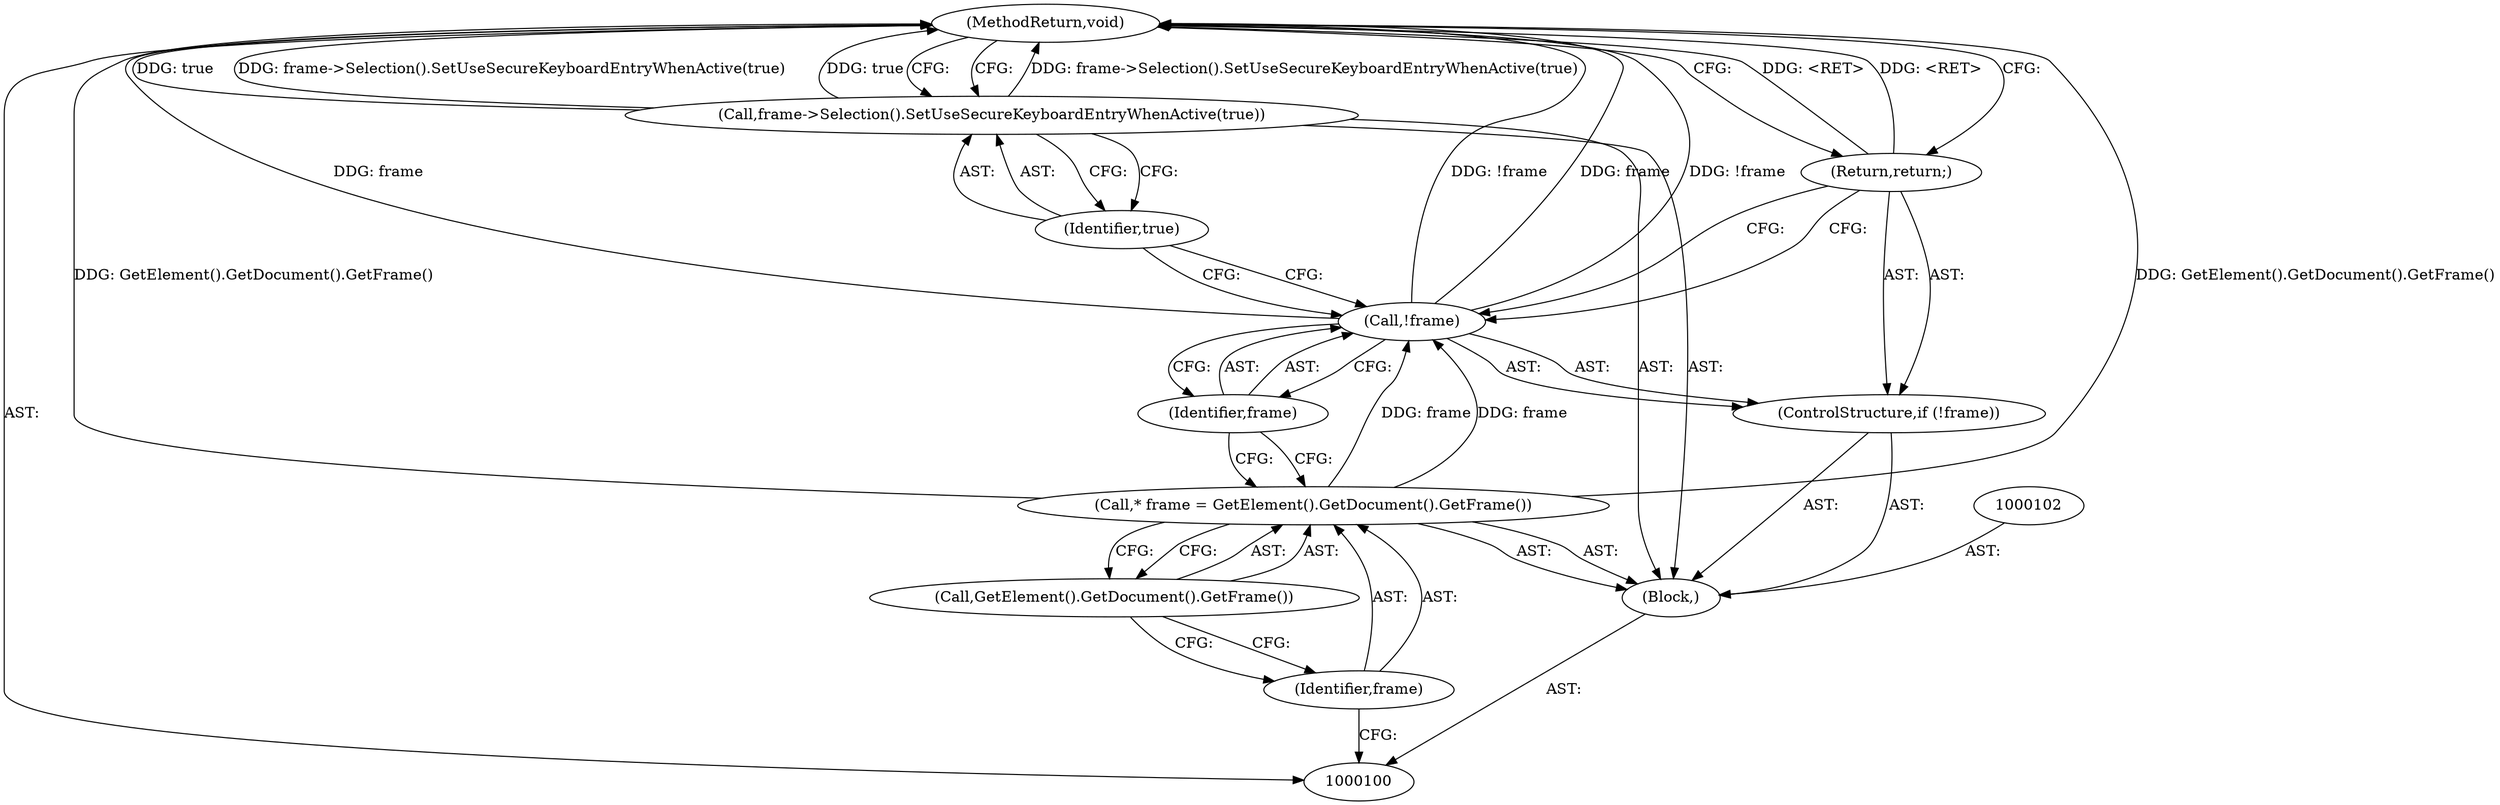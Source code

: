 digraph "1_Chrome_f1574f25e1402e748bf2bd7e28ce3dd96ceb1ca4_5" {
"1000112" [label="(MethodReturn,void)"];
"1000101" [label="(Block,)"];
"1000103" [label="(Call,* frame = GetElement().GetDocument().GetFrame())"];
"1000104" [label="(Identifier,frame)"];
"1000105" [label="(Call,GetElement().GetDocument().GetFrame())"];
"1000106" [label="(ControlStructure,if (!frame))"];
"1000107" [label="(Call,!frame)"];
"1000108" [label="(Identifier,frame)"];
"1000109" [label="(Return,return;)"];
"1000110" [label="(Call,frame->Selection().SetUseSecureKeyboardEntryWhenActive(true))"];
"1000111" [label="(Identifier,true)"];
"1000112" -> "1000100"  [label="AST: "];
"1000112" -> "1000109"  [label="CFG: "];
"1000112" -> "1000110"  [label="CFG: "];
"1000107" -> "1000112"  [label="DDG: frame"];
"1000107" -> "1000112"  [label="DDG: !frame"];
"1000103" -> "1000112"  [label="DDG: GetElement().GetDocument().GetFrame()"];
"1000110" -> "1000112"  [label="DDG: frame->Selection().SetUseSecureKeyboardEntryWhenActive(true)"];
"1000110" -> "1000112"  [label="DDG: true"];
"1000109" -> "1000112"  [label="DDG: <RET>"];
"1000101" -> "1000100"  [label="AST: "];
"1000102" -> "1000101"  [label="AST: "];
"1000103" -> "1000101"  [label="AST: "];
"1000106" -> "1000101"  [label="AST: "];
"1000110" -> "1000101"  [label="AST: "];
"1000103" -> "1000101"  [label="AST: "];
"1000103" -> "1000105"  [label="CFG: "];
"1000104" -> "1000103"  [label="AST: "];
"1000105" -> "1000103"  [label="AST: "];
"1000108" -> "1000103"  [label="CFG: "];
"1000103" -> "1000112"  [label="DDG: GetElement().GetDocument().GetFrame()"];
"1000103" -> "1000107"  [label="DDG: frame"];
"1000104" -> "1000103"  [label="AST: "];
"1000104" -> "1000100"  [label="CFG: "];
"1000105" -> "1000104"  [label="CFG: "];
"1000105" -> "1000103"  [label="AST: "];
"1000105" -> "1000104"  [label="CFG: "];
"1000103" -> "1000105"  [label="CFG: "];
"1000106" -> "1000101"  [label="AST: "];
"1000107" -> "1000106"  [label="AST: "];
"1000109" -> "1000106"  [label="AST: "];
"1000107" -> "1000106"  [label="AST: "];
"1000107" -> "1000108"  [label="CFG: "];
"1000108" -> "1000107"  [label="AST: "];
"1000109" -> "1000107"  [label="CFG: "];
"1000111" -> "1000107"  [label="CFG: "];
"1000107" -> "1000112"  [label="DDG: frame"];
"1000107" -> "1000112"  [label="DDG: !frame"];
"1000103" -> "1000107"  [label="DDG: frame"];
"1000108" -> "1000107"  [label="AST: "];
"1000108" -> "1000103"  [label="CFG: "];
"1000107" -> "1000108"  [label="CFG: "];
"1000109" -> "1000106"  [label="AST: "];
"1000109" -> "1000107"  [label="CFG: "];
"1000112" -> "1000109"  [label="CFG: "];
"1000109" -> "1000112"  [label="DDG: <RET>"];
"1000110" -> "1000101"  [label="AST: "];
"1000110" -> "1000111"  [label="CFG: "];
"1000111" -> "1000110"  [label="AST: "];
"1000112" -> "1000110"  [label="CFG: "];
"1000110" -> "1000112"  [label="DDG: frame->Selection().SetUseSecureKeyboardEntryWhenActive(true)"];
"1000110" -> "1000112"  [label="DDG: true"];
"1000111" -> "1000110"  [label="AST: "];
"1000111" -> "1000107"  [label="CFG: "];
"1000110" -> "1000111"  [label="CFG: "];
}
